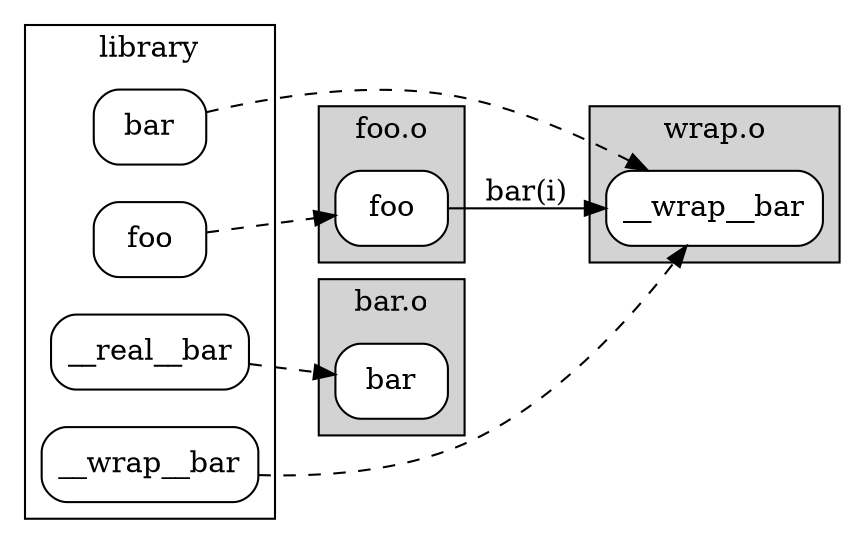 digraph G {

  node[shape=box, style="rounded,filled", fillcolor=white]

  rankdir=LR

  subgraph cluster_0 {
    bgcolor=lightgrey;
    foo;
    label = "foo.o";
  }
  
  subgraph cluster_1 {
    bar;
    label = "bar.o";
    bgcolor=lightgrey;
  }
  
  subgraph cluster_3 {
    __wrap__bar;
    label = "wrap.o";
    bgcolor=lightgrey;
  }
  
  subgraph cluster_2 { 
      bar_e[label="bar"];
      foo_e[label="foo"];
      real[label="__real__bar"]
      wrap[label="__wrap__bar"]
      label="library";
  }
  
  foo -> __wrap__bar [label="bar(i)"]
  edge[style=dashed];
  bar_e->__wrap__bar;
  foo_e->foo;
  real->bar;
  wrap->__wrap__bar;
}